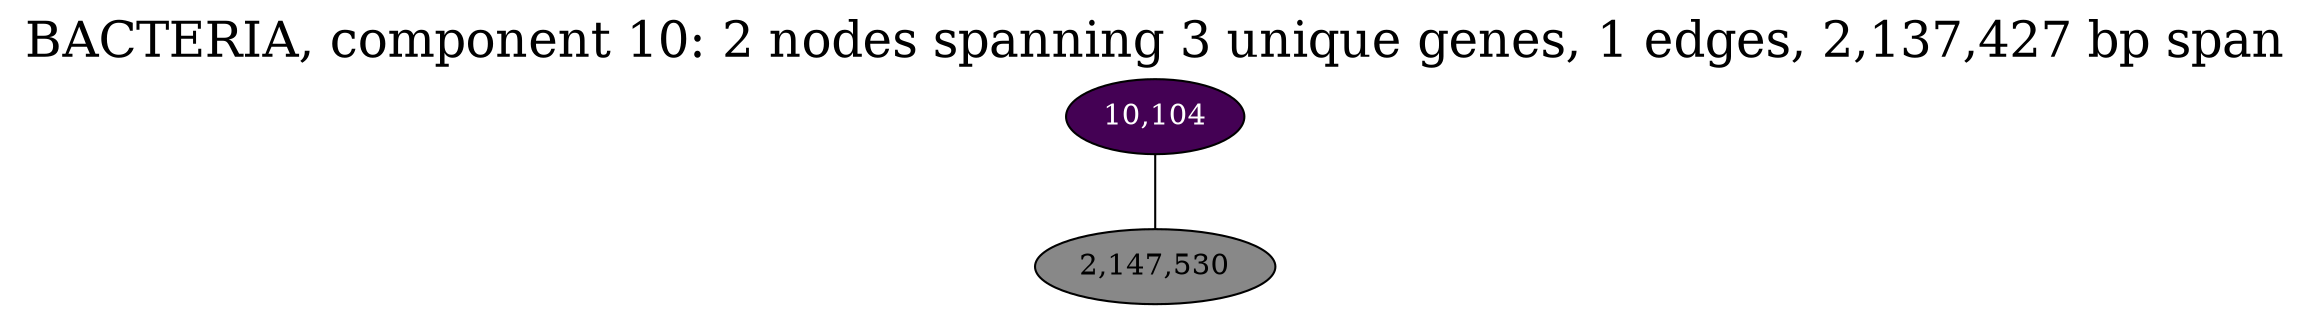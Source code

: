 graph BACTERIA_cc10 {
	overlap="prism50";
	outputorder="edgesfirst";
	node [style="filled"];
	label="BACTERIA, component 10: 2 nodes spanning 3 unique genes, 1 edges, 2,137,427 bp span";
	labelloc="t";
	fontsize=24;
	"10,104" [fillcolor="#440154", fontcolor="#ffffff"];
	"2,147,530" [fillcolor="#888888", fontcolor="#000000"];
	"10,104" -- "2,147,530";
}
